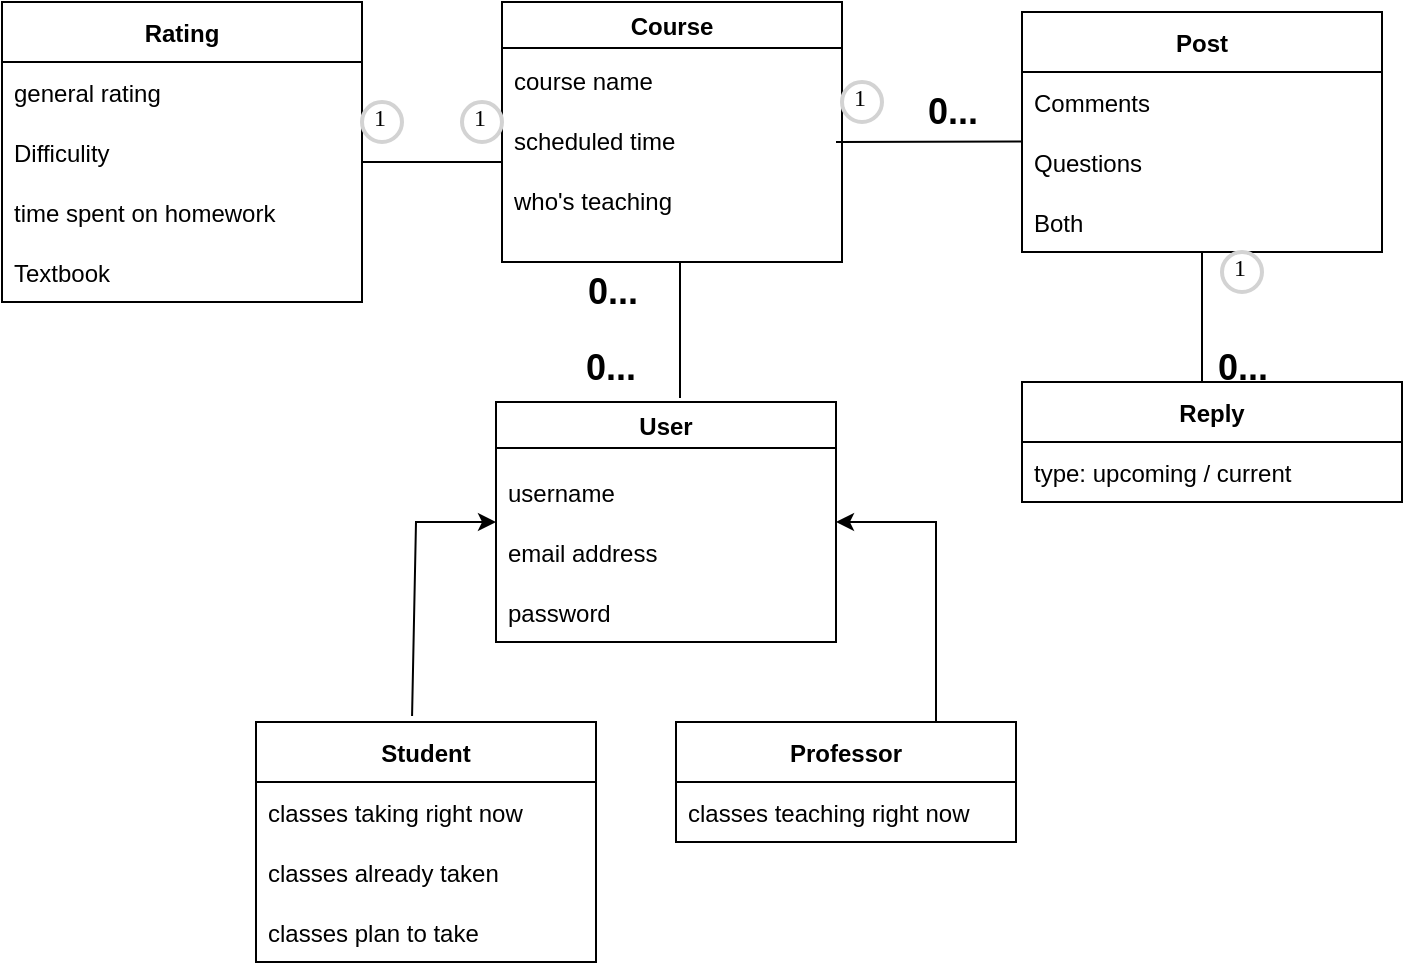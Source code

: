 <mxfile version="20.5.3" type="github">
  <diagram id="fjUW5t_5JLLUhY-h7Qe-" name="Page-1">
    <mxGraphModel dx="1278" dy="550" grid="1" gridSize="10" guides="1" tooltips="1" connect="1" arrows="1" fold="1" page="1" pageScale="1" pageWidth="1169" pageHeight="827" math="0" shadow="0">
      <root>
        <mxCell id="0" />
        <mxCell id="1" parent="0" />
        <mxCell id="kky1PcArdZweyAwJxnqO-1" value="Post" style="swimlane;fontStyle=1;childLayout=stackLayout;horizontal=1;startSize=30;horizontalStack=0;resizeParent=1;resizeParentMax=0;resizeLast=0;collapsible=1;marginBottom=0;" parent="1" vertex="1">
          <mxGeometry x="950" y="65" width="180" height="120" as="geometry" />
        </mxCell>
        <mxCell id="kky1PcArdZweyAwJxnqO-2" value="Comments" style="text;strokeColor=none;fillColor=none;align=left;verticalAlign=middle;spacingLeft=4;spacingRight=4;overflow=hidden;points=[[0,0.5],[1,0.5]];portConstraint=eastwest;rotatable=0;" parent="kky1PcArdZweyAwJxnqO-1" vertex="1">
          <mxGeometry y="30" width="180" height="30" as="geometry" />
        </mxCell>
        <mxCell id="kky1PcArdZweyAwJxnqO-3" value="Questions" style="text;strokeColor=none;fillColor=none;align=left;verticalAlign=middle;spacingLeft=4;spacingRight=4;overflow=hidden;points=[[0,0.5],[1,0.5]];portConstraint=eastwest;rotatable=0;" parent="kky1PcArdZweyAwJxnqO-1" vertex="1">
          <mxGeometry y="60" width="180" height="30" as="geometry" />
        </mxCell>
        <mxCell id="kky1PcArdZweyAwJxnqO-4" value="Both" style="text;strokeColor=none;fillColor=none;align=left;verticalAlign=middle;spacingLeft=4;spacingRight=4;overflow=hidden;points=[[0,0.5],[1,0.5]];portConstraint=eastwest;rotatable=0;" parent="kky1PcArdZweyAwJxnqO-1" vertex="1">
          <mxGeometry y="90" width="180" height="30" as="geometry" />
        </mxCell>
        <mxCell id="Z6ECKYtboV5xlG9ciu33-2" value="Course" style="swimlane;" parent="1" vertex="1">
          <mxGeometry x="690" y="60" width="170" height="130" as="geometry" />
        </mxCell>
        <mxCell id="jroqzPMtuXsRnTmYKwKe-5" value="course name" style="text;strokeColor=none;fillColor=none;align=left;verticalAlign=middle;spacingLeft=4;spacingRight=4;overflow=hidden;points=[[0,0.5],[1,0.5]];portConstraint=eastwest;rotatable=0;" parent="Z6ECKYtboV5xlG9ciu33-2" vertex="1">
          <mxGeometry y="24" width="80" height="30" as="geometry" />
        </mxCell>
        <mxCell id="jroqzPMtuXsRnTmYKwKe-6" value="scheduled time" style="text;strokeColor=none;fillColor=none;align=left;verticalAlign=middle;spacingLeft=4;spacingRight=4;overflow=hidden;points=[[0,0.5],[1,0.5]];portConstraint=eastwest;rotatable=0;" parent="Z6ECKYtboV5xlG9ciu33-2" vertex="1">
          <mxGeometry y="54" width="100" height="30" as="geometry" />
        </mxCell>
        <mxCell id="jroqzPMtuXsRnTmYKwKe-7" value="who&#39;s teaching" style="text;strokeColor=none;fillColor=none;align=left;verticalAlign=middle;spacingLeft=4;spacingRight=4;overflow=hidden;points=[[0,0.5],[1,0.5]];portConstraint=eastwest;rotatable=0;" parent="Z6ECKYtboV5xlG9ciu33-2" vertex="1">
          <mxGeometry y="84" width="100" height="30" as="geometry" />
        </mxCell>
        <mxCell id="1KK6vJ_WBLjKNo60QI75-4" value="1" style="ellipse;whiteSpace=wrap;html=1;aspect=fixed;strokeWidth=2;fontFamily=Tahoma;spacingBottom=4;spacingRight=2;strokeColor=#d3d3d3;" parent="Z6ECKYtboV5xlG9ciu33-2" vertex="1">
          <mxGeometry x="-20" y="50" width="20" height="20" as="geometry" />
        </mxCell>
        <mxCell id="gSp8jWfmZHB-U6Hv9HbH-5" value="&lt;b&gt;&lt;font style=&quot;font-size: 18px;&quot;&gt;0...&lt;/font&gt;&lt;/b&gt;" style="text;html=1;align=center;verticalAlign=middle;resizable=0;points=[];autosize=1;strokeColor=none;fillColor=none;" parent="Z6ECKYtboV5xlG9ciu33-2" vertex="1">
          <mxGeometry x="30" y="130" width="50" height="30" as="geometry" />
        </mxCell>
        <mxCell id="kky1PcArdZweyAwJxnqO-14" value="Reply" style="swimlane;fontStyle=1;childLayout=stackLayout;horizontal=1;startSize=30;horizontalStack=0;resizeParent=1;resizeParentMax=0;resizeLast=0;collapsible=1;marginBottom=0;" parent="1" vertex="1">
          <mxGeometry x="950" y="250" width="190" height="60" as="geometry" />
        </mxCell>
        <mxCell id="kky1PcArdZweyAwJxnqO-15" value="type: upcoming / current" style="text;strokeColor=none;fillColor=none;align=left;verticalAlign=middle;spacingLeft=4;spacingRight=4;overflow=hidden;points=[[0,0.5],[1,0.5]];portConstraint=eastwest;rotatable=0;" parent="kky1PcArdZweyAwJxnqO-14" vertex="1">
          <mxGeometry y="30" width="190" height="30" as="geometry" />
        </mxCell>
        <mxCell id="kky1PcArdZweyAwJxnqO-27" value="Rating" style="swimlane;fontStyle=1;childLayout=stackLayout;horizontal=1;startSize=30;horizontalStack=0;resizeParent=1;resizeParentMax=0;resizeLast=0;collapsible=1;marginBottom=0;" parent="1" vertex="1">
          <mxGeometry x="440" y="60" width="180" height="150" as="geometry" />
        </mxCell>
        <mxCell id="kky1PcArdZweyAwJxnqO-28" value="general rating " style="text;strokeColor=none;fillColor=none;align=left;verticalAlign=middle;spacingLeft=4;spacingRight=4;overflow=hidden;points=[[0,0.5],[1,0.5]];portConstraint=eastwest;rotatable=0;" parent="kky1PcArdZweyAwJxnqO-27" vertex="1">
          <mxGeometry y="30" width="180" height="30" as="geometry" />
        </mxCell>
        <mxCell id="kky1PcArdZweyAwJxnqO-29" value="Difficulity " style="text;strokeColor=none;fillColor=none;align=left;verticalAlign=middle;spacingLeft=4;spacingRight=4;overflow=hidden;points=[[0,0.5],[1,0.5]];portConstraint=eastwest;rotatable=0;" parent="kky1PcArdZweyAwJxnqO-27" vertex="1">
          <mxGeometry y="60" width="180" height="30" as="geometry" />
        </mxCell>
        <mxCell id="kky1PcArdZweyAwJxnqO-30" value="time spent on homework" style="text;strokeColor=none;fillColor=none;align=left;verticalAlign=middle;spacingLeft=4;spacingRight=4;overflow=hidden;points=[[0,0.5],[1,0.5]];portConstraint=eastwest;rotatable=0;" parent="kky1PcArdZweyAwJxnqO-27" vertex="1">
          <mxGeometry y="90" width="180" height="30" as="geometry" />
        </mxCell>
        <mxCell id="nMA1DD51LWFkHTnTGEwO-1" value="Textbook" style="text;strokeColor=none;fillColor=none;align=left;verticalAlign=middle;spacingLeft=4;spacingRight=4;overflow=hidden;points=[[0,0.5],[1,0.5]];portConstraint=eastwest;rotatable=0;" parent="kky1PcArdZweyAwJxnqO-27" vertex="1">
          <mxGeometry y="120" width="180" height="30" as="geometry" />
        </mxCell>
        <mxCell id="WUgLFeIccOkSj3ZAhFew-2" value="" style="shape=image;html=1;verticalAlign=top;verticalLabelPosition=bottom;labelBackgroundColor=#ffffff;imageAspect=0;aspect=fixed;image=https://cdn2.iconfinder.com/data/icons/css-vol-1/24/asterisk-128.png" parent="1" vertex="1">
          <mxGeometry x="751" y="230" width="28" height="28" as="geometry" />
        </mxCell>
        <mxCell id="1KK6vJ_WBLjKNo60QI75-1" value="" style="shape=image;html=1;verticalAlign=top;verticalLabelPosition=bottom;labelBackgroundColor=#ffffff;imageAspect=0;aspect=fixed;image=https://cdn2.iconfinder.com/data/icons/css-vol-1/24/asterisk-128.png" parent="1" vertex="1">
          <mxGeometry x="922" y="102" width="28" height="28" as="geometry" />
        </mxCell>
        <mxCell id="1KK6vJ_WBLjKNo60QI75-2" value="1" style="ellipse;whiteSpace=wrap;html=1;aspect=fixed;strokeWidth=2;fontFamily=Tahoma;spacingBottom=4;spacingRight=2;strokeColor=#d3d3d3;" parent="1" vertex="1">
          <mxGeometry x="860" y="100" width="20" height="20" as="geometry" />
        </mxCell>
        <mxCell id="1KK6vJ_WBLjKNo60QI75-3" value="1" style="ellipse;whiteSpace=wrap;html=1;aspect=fixed;strokeWidth=2;fontFamily=Tahoma;spacingBottom=4;spacingRight=2;strokeColor=#d3d3d3;" parent="1" vertex="1">
          <mxGeometry x="620" y="110" width="20" height="20" as="geometry" />
        </mxCell>
        <mxCell id="LrFp2MNr6xiT245RsmSn-3" value="&lt;b&gt;&lt;font style=&quot;font-size: 18px;&quot;&gt;0...&lt;/font&gt;&lt;/b&gt;" style="text;html=1;align=center;verticalAlign=middle;resizable=0;points=[];autosize=1;strokeColor=none;fillColor=none;" parent="1" vertex="1">
          <mxGeometry x="719" y="228" width="50" height="30" as="geometry" />
        </mxCell>
        <mxCell id="LrFp2MNr6xiT245RsmSn-4" value="&lt;b&gt;&lt;font style=&quot;font-size: 18px;&quot;&gt;0...&lt;/font&gt;&lt;/b&gt;" style="text;html=1;align=center;verticalAlign=middle;resizable=0;points=[];autosize=1;strokeColor=none;fillColor=none;" parent="1" vertex="1">
          <mxGeometry x="890" y="100" width="50" height="30" as="geometry" />
        </mxCell>
        <mxCell id="gSp8jWfmZHB-U6Hv9HbH-1" value="" style="endArrow=none;html=1;rounded=0;exitX=1;exitY=1;exitDx=0;exitDy=0;" parent="1" source="WUgLFeIccOkSj3ZAhFew-2" edge="1">
          <mxGeometry width="50" height="50" relative="1" as="geometry">
            <mxPoint x="780" y="250" as="sourcePoint" />
            <mxPoint x="779" y="190" as="targetPoint" />
          </mxGeometry>
        </mxCell>
        <mxCell id="gSp8jWfmZHB-U6Hv9HbH-4" value="" style="shape=image;html=1;verticalAlign=top;verticalLabelPosition=bottom;labelBackgroundColor=#ffffff;imageAspect=0;aspect=fixed;image=https://cdn2.iconfinder.com/data/icons/css-vol-1/24/asterisk-128.png" parent="1" vertex="1">
          <mxGeometry x="760" y="190" width="28" height="28" as="geometry" />
        </mxCell>
        <mxCell id="gSp8jWfmZHB-U6Hv9HbH-6" value="" style="endArrow=none;html=1;rounded=0;fontSize=36;" parent="1" edge="1">
          <mxGeometry width="50" height="50" relative="1" as="geometry">
            <mxPoint x="620" y="140" as="sourcePoint" />
            <mxPoint x="690" y="140" as="targetPoint" />
          </mxGeometry>
        </mxCell>
        <mxCell id="gSp8jWfmZHB-U6Hv9HbH-7" value="User" style="swimlane;" parent="1" vertex="1">
          <mxGeometry x="687" y="260" width="170" height="120" as="geometry">
            <mxRectangle x="340" y="70" width="70" height="30" as="alternateBounds" />
          </mxGeometry>
        </mxCell>
        <mxCell id="gSp8jWfmZHB-U6Hv9HbH-8" value="username" style="text;strokeColor=none;fillColor=none;align=left;verticalAlign=middle;spacingLeft=4;spacingRight=4;overflow=hidden;points=[[0,0.5],[1,0.5]];portConstraint=eastwest;rotatable=0;" parent="gSp8jWfmZHB-U6Hv9HbH-7" vertex="1">
          <mxGeometry y="30" width="80" height="30" as="geometry" />
        </mxCell>
        <mxCell id="gSp8jWfmZHB-U6Hv9HbH-9" value="email address" style="text;strokeColor=none;fillColor=none;align=left;verticalAlign=middle;spacingLeft=4;spacingRight=4;overflow=hidden;points=[[0,0.5],[1,0.5]];portConstraint=eastwest;rotatable=0;" parent="gSp8jWfmZHB-U6Hv9HbH-7" vertex="1">
          <mxGeometry y="60" width="100" height="30" as="geometry" />
        </mxCell>
        <mxCell id="gSp8jWfmZHB-U6Hv9HbH-10" value="password" style="text;strokeColor=none;fillColor=none;align=left;verticalAlign=middle;spacingLeft=4;spacingRight=4;overflow=hidden;points=[[0,0.5],[1,0.5]];portConstraint=eastwest;rotatable=0;" parent="gSp8jWfmZHB-U6Hv9HbH-7" vertex="1">
          <mxGeometry y="90" width="100" height="30" as="geometry" />
        </mxCell>
        <mxCell id="gSp8jWfmZHB-U6Hv9HbH-11" value="Professor" style="swimlane;fontStyle=1;childLayout=stackLayout;horizontal=1;startSize=30;horizontalStack=0;resizeParent=1;resizeParentMax=0;resizeLast=0;collapsible=1;marginBottom=0;" parent="1" vertex="1">
          <mxGeometry x="777" y="420" width="170" height="60" as="geometry" />
        </mxCell>
        <mxCell id="gSp8jWfmZHB-U6Hv9HbH-12" value="classes teaching right now" style="text;strokeColor=none;fillColor=none;align=left;verticalAlign=middle;spacingLeft=4;spacingRight=4;overflow=hidden;points=[[0,0.5],[1,0.5]];portConstraint=eastwest;rotatable=0;" parent="gSp8jWfmZHB-U6Hv9HbH-11" vertex="1">
          <mxGeometry y="30" width="170" height="30" as="geometry" />
        </mxCell>
        <mxCell id="gSp8jWfmZHB-U6Hv9HbH-13" value="Student" style="swimlane;fontStyle=1;childLayout=stackLayout;horizontal=1;startSize=30;horizontalStack=0;resizeParent=1;resizeParentMax=0;resizeLast=0;collapsible=1;marginBottom=0;" parent="1" vertex="1">
          <mxGeometry x="567" y="420" width="170" height="120" as="geometry" />
        </mxCell>
        <mxCell id="gSp8jWfmZHB-U6Hv9HbH-14" value="classes taking right now" style="text;strokeColor=none;fillColor=none;align=left;verticalAlign=middle;spacingLeft=4;spacingRight=4;overflow=hidden;points=[[0,0.5],[1,0.5]];portConstraint=eastwest;rotatable=0;" parent="gSp8jWfmZHB-U6Hv9HbH-13" vertex="1">
          <mxGeometry y="30" width="170" height="30" as="geometry" />
        </mxCell>
        <mxCell id="gSp8jWfmZHB-U6Hv9HbH-15" value="classes already taken" style="text;strokeColor=none;fillColor=none;align=left;verticalAlign=middle;spacingLeft=4;spacingRight=4;overflow=hidden;points=[[0,0.5],[1,0.5]];portConstraint=eastwest;rotatable=0;" parent="gSp8jWfmZHB-U6Hv9HbH-13" vertex="1">
          <mxGeometry y="60" width="170" height="30" as="geometry" />
        </mxCell>
        <mxCell id="gSp8jWfmZHB-U6Hv9HbH-16" value="classes plan to take" style="text;strokeColor=none;fillColor=none;align=left;verticalAlign=middle;spacingLeft=4;spacingRight=4;overflow=hidden;points=[[0,0.5],[1,0.5]];portConstraint=eastwest;rotatable=0;" parent="gSp8jWfmZHB-U6Hv9HbH-13" vertex="1">
          <mxGeometry y="90" width="170" height="30" as="geometry" />
        </mxCell>
        <mxCell id="gSp8jWfmZHB-U6Hv9HbH-17" value="" style="endArrow=classic;html=1;rounded=0;entryX=1;entryY=0.5;entryDx=0;entryDy=0;" parent="1" target="gSp8jWfmZHB-U6Hv9HbH-7" edge="1">
          <mxGeometry width="50" height="50" relative="1" as="geometry">
            <mxPoint x="907" y="420" as="sourcePoint" />
            <mxPoint x="907" y="320" as="targetPoint" />
            <Array as="points">
              <mxPoint x="907" y="320" />
            </Array>
          </mxGeometry>
        </mxCell>
        <mxCell id="gSp8jWfmZHB-U6Hv9HbH-18" value="" style="endArrow=classic;html=1;rounded=0;entryX=0;entryY=0.5;entryDx=0;entryDy=0;exitX=0.459;exitY=-0.025;exitDx=0;exitDy=0;exitPerimeter=0;" parent="1" source="gSp8jWfmZHB-U6Hv9HbH-13" target="gSp8jWfmZHB-U6Hv9HbH-7" edge="1">
          <mxGeometry width="50" height="50" relative="1" as="geometry">
            <mxPoint x="607" y="420" as="sourcePoint" />
            <mxPoint x="607" y="320" as="targetPoint" />
            <Array as="points">
              <mxPoint x="647" y="320" />
            </Array>
          </mxGeometry>
        </mxCell>
        <mxCell id="gSp8jWfmZHB-U6Hv9HbH-23" value="" style="endArrow=none;html=1;rounded=0;fontSize=36;entryX=0.001;entryY=0.025;entryDx=0;entryDy=0;entryPerimeter=0;" parent="1" edge="1">
          <mxGeometry width="50" height="50" relative="1" as="geometry">
            <mxPoint x="857" y="130" as="sourcePoint" />
            <mxPoint x="950.18" y="129.75" as="targetPoint" />
          </mxGeometry>
        </mxCell>
        <mxCell id="gSp8jWfmZHB-U6Hv9HbH-24" value="" style="endArrow=none;html=1;rounded=0;fontSize=36;" parent="1" target="kky1PcArdZweyAwJxnqO-4" edge="1">
          <mxGeometry width="50" height="50" relative="1" as="geometry">
            <mxPoint x="1040" y="250" as="sourcePoint" />
            <mxPoint x="1040" y="190" as="targetPoint" />
          </mxGeometry>
        </mxCell>
        <mxCell id="gSp8jWfmZHB-U6Hv9HbH-25" value="1" style="ellipse;whiteSpace=wrap;html=1;aspect=fixed;strokeWidth=2;fontFamily=Tahoma;spacingBottom=4;spacingRight=2;strokeColor=#d3d3d3;" parent="1" vertex="1">
          <mxGeometry x="1050" y="185" width="20" height="20" as="geometry" />
        </mxCell>
        <mxCell id="gSp8jWfmZHB-U6Hv9HbH-26" value="&lt;b&gt;&lt;font style=&quot;font-size: 18px;&quot;&gt;0...&lt;/font&gt;&lt;/b&gt;" style="text;html=1;align=center;verticalAlign=middle;resizable=0;points=[];autosize=1;strokeColor=none;fillColor=none;" parent="1" vertex="1">
          <mxGeometry x="1035" y="228" width="50" height="30" as="geometry" />
        </mxCell>
        <mxCell id="gSp8jWfmZHB-U6Hv9HbH-28" value="" style="shape=image;html=1;verticalAlign=top;verticalLabelPosition=bottom;labelBackgroundColor=#ffffff;imageAspect=0;aspect=fixed;image=https://cdn2.iconfinder.com/data/icons/css-vol-1/24/asterisk-128.png" parent="1" vertex="1">
          <mxGeometry x="1070" y="229" width="28" height="28" as="geometry" />
        </mxCell>
      </root>
    </mxGraphModel>
  </diagram>
</mxfile>
